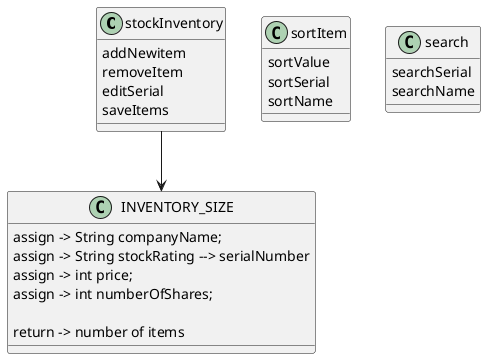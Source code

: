 @startuml
'https://plantuml.com/sequence-diagram


stockInventory --> INVENTORY_SIZE

class stockInventory{
addNewitem
removeItem
editSerial
saveItems
 }

class sortItem{
sortValue
sortSerial
sortName
}

class search{
searchSerial
searchName
}

 class INVENTORY_SIZE{
 assign -> String companyName;
 assign -> String stockRating --> serialNumber
 assign -> int price;
 assign -> int numberOfShares;

 return -> number of items
}





@enduml